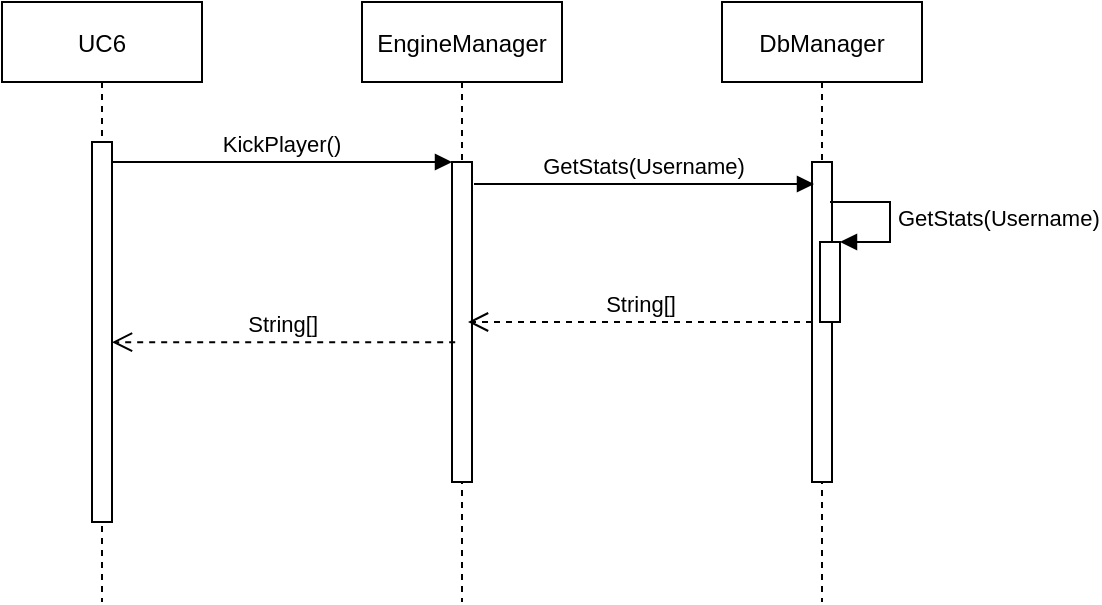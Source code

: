 <mxfile version="18.0.1" type="device"><diagram id="faFgvMCwPzc7z7oFnaFd" name="Side-1"><mxGraphModel dx="881" dy="448" grid="1" gridSize="10" guides="1" tooltips="1" connect="1" arrows="1" fold="1" page="1" pageScale="1" pageWidth="1654" pageHeight="1169" math="0" shadow="0"><root><mxCell id="0"/><mxCell id="1" parent="0"/><mxCell id="hZTv-GOL--NDqWmSdvmG-1" value="UC6" style="shape=umlLifeline;perimeter=lifelinePerimeter;container=1;collapsible=0;recursiveResize=0;rounded=0;shadow=0;strokeWidth=1;" vertex="1" parent="1"><mxGeometry x="120" y="80" width="100" height="300" as="geometry"/></mxCell><mxCell id="hZTv-GOL--NDqWmSdvmG-2" value="" style="points=[];perimeter=orthogonalPerimeter;rounded=0;shadow=0;strokeWidth=1;" vertex="1" parent="hZTv-GOL--NDqWmSdvmG-1"><mxGeometry x="45" y="70" width="10" height="190" as="geometry"/></mxCell><mxCell id="hZTv-GOL--NDqWmSdvmG-3" value="EngineManager" style="shape=umlLifeline;perimeter=lifelinePerimeter;container=1;collapsible=0;recursiveResize=0;rounded=0;shadow=0;strokeWidth=1;" vertex="1" parent="1"><mxGeometry x="300" y="80" width="100" height="300" as="geometry"/></mxCell><mxCell id="hZTv-GOL--NDqWmSdvmG-4" value="" style="points=[];perimeter=orthogonalPerimeter;rounded=0;shadow=0;strokeWidth=1;" vertex="1" parent="hZTv-GOL--NDqWmSdvmG-3"><mxGeometry x="45" y="80" width="10" height="160" as="geometry"/></mxCell><mxCell id="hZTv-GOL--NDqWmSdvmG-5" value="String[]" style="verticalAlign=bottom;endArrow=open;dashed=1;endSize=8;shadow=0;strokeWidth=1;exitX=0.159;exitY=0.563;exitDx=0;exitDy=0;exitPerimeter=0;" edge="1" parent="1" source="hZTv-GOL--NDqWmSdvmG-4" target="hZTv-GOL--NDqWmSdvmG-2"><mxGeometry relative="1" as="geometry"><mxPoint x="275" y="236" as="targetPoint"/></mxGeometry></mxCell><mxCell id="hZTv-GOL--NDqWmSdvmG-6" value="KickPlayer()" style="verticalAlign=bottom;endArrow=block;entryX=0;entryY=0;shadow=0;strokeWidth=1;" edge="1" parent="1" source="hZTv-GOL--NDqWmSdvmG-2" target="hZTv-GOL--NDqWmSdvmG-4"><mxGeometry relative="1" as="geometry"><mxPoint x="275" y="160" as="sourcePoint"/></mxGeometry></mxCell><mxCell id="hZTv-GOL--NDqWmSdvmG-7" value="DbManager" style="shape=umlLifeline;perimeter=lifelinePerimeter;container=1;collapsible=0;recursiveResize=0;rounded=0;shadow=0;strokeWidth=1;" vertex="1" parent="1"><mxGeometry x="480" y="80" width="100" height="300" as="geometry"/></mxCell><mxCell id="hZTv-GOL--NDqWmSdvmG-8" value="" style="points=[];perimeter=orthogonalPerimeter;rounded=0;shadow=0;strokeWidth=1;" vertex="1" parent="hZTv-GOL--NDqWmSdvmG-7"><mxGeometry x="45" y="80" width="10" height="160" as="geometry"/></mxCell><mxCell id="hZTv-GOL--NDqWmSdvmG-9" value="" style="html=1;points=[];perimeter=orthogonalPerimeter;" vertex="1" parent="hZTv-GOL--NDqWmSdvmG-7"><mxGeometry x="49" y="120" width="10" height="40" as="geometry"/></mxCell><mxCell id="hZTv-GOL--NDqWmSdvmG-10" value="&lt;span style=&quot;text-align: center;&quot;&gt;GetStats(Username)&lt;/span&gt;" style="edgeStyle=orthogonalEdgeStyle;html=1;align=left;spacingLeft=2;endArrow=block;rounded=0;entryX=1;entryY=0;" edge="1" parent="hZTv-GOL--NDqWmSdvmG-7" target="hZTv-GOL--NDqWmSdvmG-9"><mxGeometry relative="1" as="geometry"><mxPoint x="54" y="100" as="sourcePoint"/><Array as="points"><mxPoint x="84" y="100"/></Array></mxGeometry></mxCell><mxCell id="hZTv-GOL--NDqWmSdvmG-12" value="GetStats(Username)" style="verticalAlign=bottom;endArrow=block;entryX=0;entryY=0;shadow=0;strokeWidth=1;" edge="1" parent="1"><mxGeometry relative="1" as="geometry"><mxPoint x="356" y="171.0" as="sourcePoint"/><mxPoint x="526.0" y="171.0" as="targetPoint"/></mxGeometry></mxCell><mxCell id="hZTv-GOL--NDqWmSdvmG-13" value="String[]" style="html=1;verticalAlign=bottom;endArrow=open;dashed=1;endSize=8;rounded=0;" edge="1" parent="1" source="hZTv-GOL--NDqWmSdvmG-8"><mxGeometry relative="1" as="geometry"><mxPoint x="520" y="250" as="sourcePoint"/><mxPoint x="353" y="240.0" as="targetPoint"/></mxGeometry></mxCell></root></mxGraphModel></diagram></mxfile>